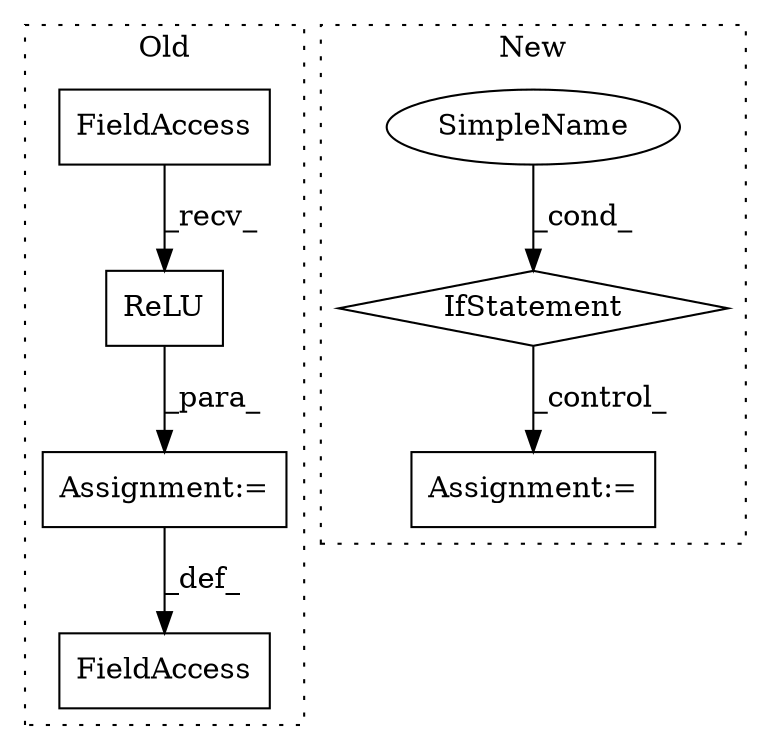 digraph G {
subgraph cluster0 {
1 [label="ReLU" a="32" s="3518" l="6" shape="box"];
3 [label="FieldAccess" a="22" s="3440" l="9" shape="box"];
6 [label="FieldAccess" a="22" s="3509" l="8" shape="box"];
7 [label="Assignment:=" a="7" s="3449" l="1" shape="box"];
label = "Old";
style="dotted";
}
subgraph cluster1 {
2 [label="IfStatement" a="25" s="1979,1987" l="4,2" shape="diamond"];
4 [label="Assignment:=" a="7" s="2012" l="1" shape="box"];
5 [label="SimpleName" a="42" s="1983" l="4" shape="ellipse"];
label = "New";
style="dotted";
}
1 -> 7 [label="_para_"];
2 -> 4 [label="_control_"];
5 -> 2 [label="_cond_"];
6 -> 1 [label="_recv_"];
7 -> 3 [label="_def_"];
}
